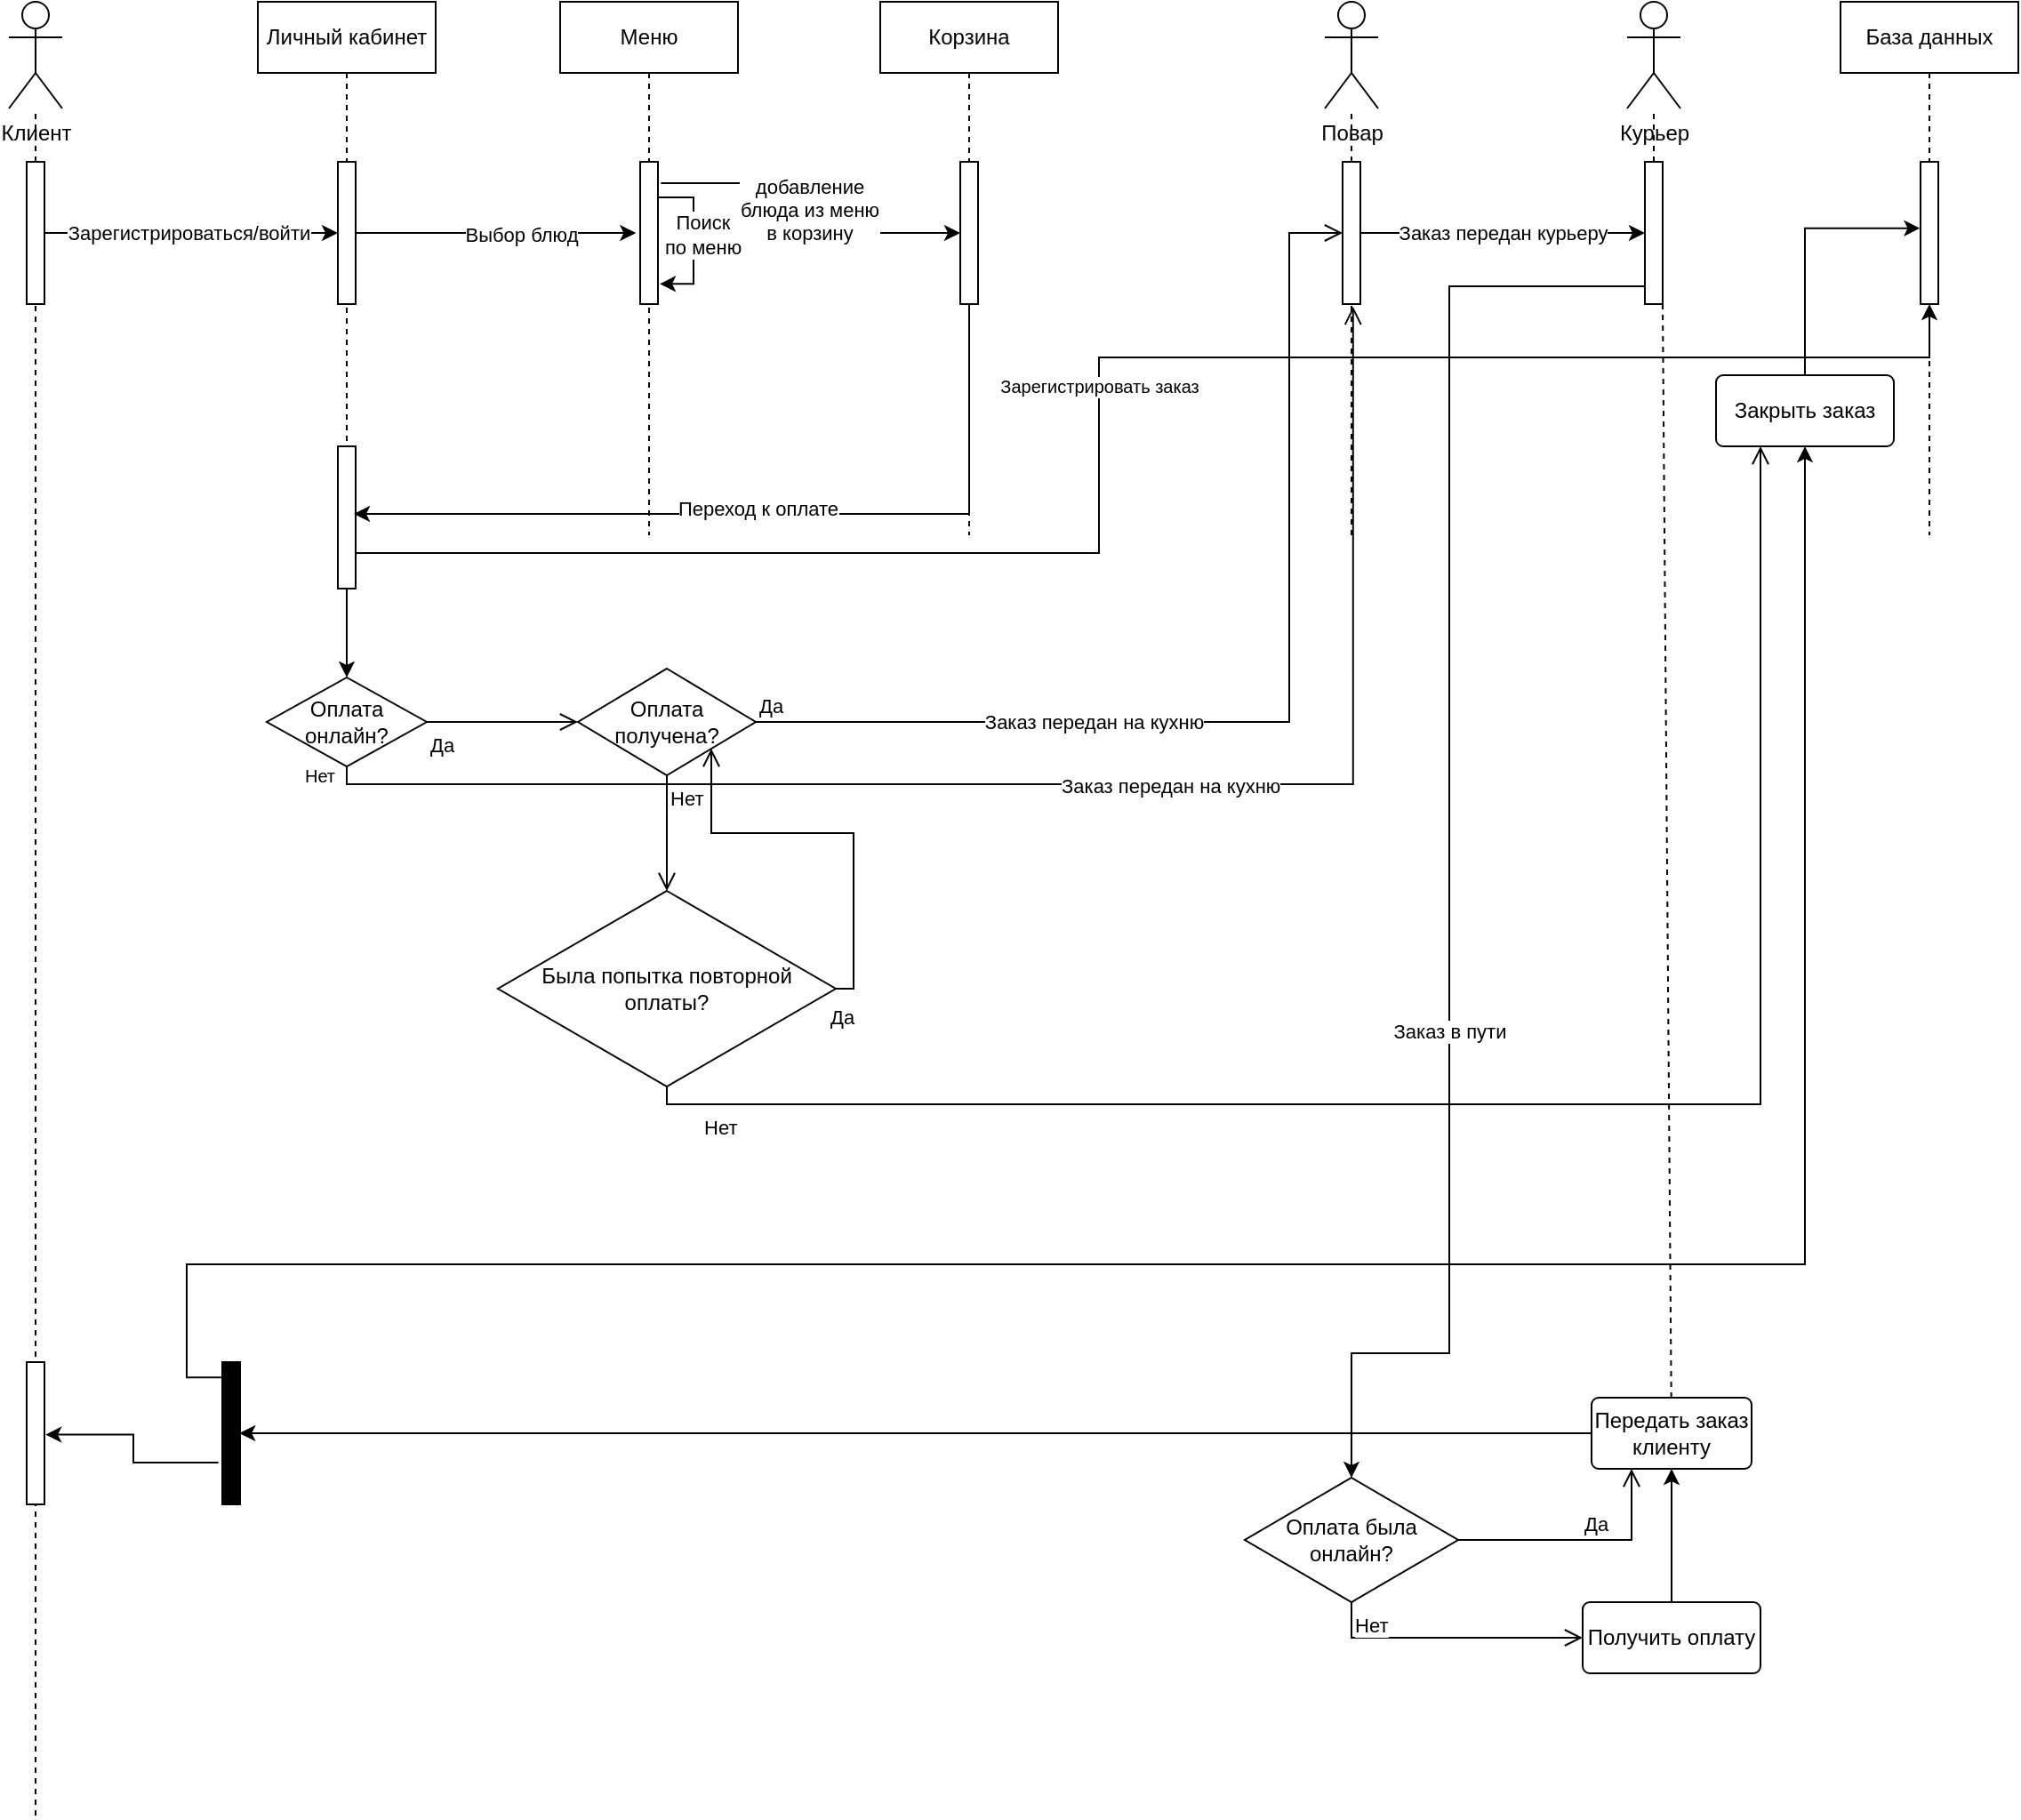 <mxfile version="20.5.1" type="device" pages="2"><diagram id="kgpKYQtTHZ0yAKxKKP6v" name="Page-1"><mxGraphModel dx="1395" dy="935" grid="1" gridSize="10" guides="1" tooltips="1" connect="1" arrows="1" fold="1" page="1" pageScale="1" pageWidth="850" pageHeight="1100" math="0" shadow="0"><root><mxCell id="0"/><mxCell id="1" parent="0"/><mxCell id="gZuo-cCndlKOfykJ7VwB-1" value="Клиент" style="shape=umlActor;verticalLabelPosition=bottom;verticalAlign=top;html=1;outlineConnect=0;" parent="1" vertex="1"><mxGeometry x="130" y="10" width="30" height="60" as="geometry"/></mxCell><mxCell id="gZuo-cCndlKOfykJ7VwB-2" value="" style="endArrow=none;dashed=1;html=1;rounded=0;startArrow=none;" parent="1" source="gZuo-cCndlKOfykJ7VwB-5" target="gZuo-cCndlKOfykJ7VwB-1" edge="1"><mxGeometry width="50" height="50" relative="1" as="geometry"><mxPoint x="145" y="1030" as="sourcePoint"/><mxPoint x="380" y="130" as="targetPoint"/></mxGeometry></mxCell><mxCell id="gZuo-cCndlKOfykJ7VwB-3" value="Личный кабинет" style="shape=umlLifeline;perimeter=lifelinePerimeter;whiteSpace=wrap;html=1;container=1;collapsible=0;recursiveResize=0;outlineConnect=0;" parent="1" vertex="1"><mxGeometry x="270" y="10" width="100" height="330" as="geometry"/></mxCell><mxCell id="gZuo-cCndlKOfykJ7VwB-4" value="" style="html=1;points=[];perimeter=orthogonalPerimeter;" parent="gZuo-cCndlKOfykJ7VwB-3" vertex="1"><mxGeometry x="45" y="90" width="10" height="80" as="geometry"/></mxCell><mxCell id="gZuo-cCndlKOfykJ7VwB-22" value="" style="html=1;points=[];perimeter=orthogonalPerimeter;" parent="gZuo-cCndlKOfykJ7VwB-3" vertex="1"><mxGeometry x="45" y="250" width="10" height="80" as="geometry"/></mxCell><mxCell id="gZuo-cCndlKOfykJ7VwB-7" style="edgeStyle=orthogonalEdgeStyle;rounded=0;orthogonalLoop=1;jettySize=auto;html=1;" parent="1" source="gZuo-cCndlKOfykJ7VwB-5" target="gZuo-cCndlKOfykJ7VwB-4" edge="1"><mxGeometry relative="1" as="geometry"/></mxCell><mxCell id="gZuo-cCndlKOfykJ7VwB-8" value="Зарегистрироваться/войти" style="edgeLabel;html=1;align=center;verticalAlign=middle;resizable=0;points=[];" parent="gZuo-cCndlKOfykJ7VwB-7" vertex="1" connectable="0"><mxGeometry x="0.107" relative="1" as="geometry"><mxPoint x="-11" as="offset"/></mxGeometry></mxCell><mxCell id="gZuo-cCndlKOfykJ7VwB-5" value="" style="html=1;points=[];perimeter=orthogonalPerimeter;" parent="1" vertex="1"><mxGeometry x="140" y="100" width="10" height="80" as="geometry"/></mxCell><mxCell id="gZuo-cCndlKOfykJ7VwB-6" value="" style="endArrow=none;dashed=1;html=1;rounded=0;" parent="1" target="gZuo-cCndlKOfykJ7VwB-5" edge="1"><mxGeometry width="50" height="50" relative="1" as="geometry"><mxPoint x="145" y="1030" as="sourcePoint"/><mxPoint x="145" y="70" as="targetPoint"/></mxGeometry></mxCell><mxCell id="gZuo-cCndlKOfykJ7VwB-9" value="Меню" style="shape=umlLifeline;perimeter=lifelinePerimeter;whiteSpace=wrap;html=1;container=1;collapsible=0;recursiveResize=0;outlineConnect=0;" parent="1" vertex="1"><mxGeometry x="440" y="10" width="100" height="300" as="geometry"/></mxCell><mxCell id="gZuo-cCndlKOfykJ7VwB-10" value="" style="html=1;points=[];perimeter=orthogonalPerimeter;" parent="gZuo-cCndlKOfykJ7VwB-9" vertex="1"><mxGeometry x="45" y="90" width="10" height="80" as="geometry"/></mxCell><mxCell id="gZuo-cCndlKOfykJ7VwB-15" style="edgeStyle=orthogonalEdgeStyle;rounded=0;orthogonalLoop=1;jettySize=auto;html=1;entryX=1.1;entryY=0.858;entryDx=0;entryDy=0;entryPerimeter=0;" parent="gZuo-cCndlKOfykJ7VwB-9" source="gZuo-cCndlKOfykJ7VwB-10" target="gZuo-cCndlKOfykJ7VwB-10" edge="1"><mxGeometry relative="1" as="geometry"><Array as="points"><mxPoint x="75" y="110"/><mxPoint x="75" y="159"/></Array></mxGeometry></mxCell><mxCell id="gZuo-cCndlKOfykJ7VwB-16" value="Поиск &lt;br&gt;по меню" style="edgeLabel;html=1;align=center;verticalAlign=middle;resizable=0;points=[];" parent="gZuo-cCndlKOfykJ7VwB-15" vertex="1" connectable="0"><mxGeometry x="-0.262" relative="1" as="geometry"><mxPoint x="5" y="8" as="offset"/></mxGeometry></mxCell><mxCell id="gZuo-cCndlKOfykJ7VwB-11" value="Корзина" style="shape=umlLifeline;perimeter=lifelinePerimeter;whiteSpace=wrap;html=1;container=1;collapsible=0;recursiveResize=0;outlineConnect=0;" parent="1" vertex="1"><mxGeometry x="620" y="10" width="100" height="300" as="geometry"/></mxCell><mxCell id="gZuo-cCndlKOfykJ7VwB-12" value="" style="html=1;points=[];perimeter=orthogonalPerimeter;" parent="gZuo-cCndlKOfykJ7VwB-11" vertex="1"><mxGeometry x="45" y="90" width="10" height="80" as="geometry"/></mxCell><mxCell id="gZuo-cCndlKOfykJ7VwB-13" style="edgeStyle=orthogonalEdgeStyle;rounded=0;orthogonalLoop=1;jettySize=auto;html=1;entryX=-0.233;entryY=0.5;entryDx=0;entryDy=0;entryPerimeter=0;" parent="1" source="gZuo-cCndlKOfykJ7VwB-4" target="gZuo-cCndlKOfykJ7VwB-10" edge="1"><mxGeometry relative="1" as="geometry"/></mxCell><mxCell id="gZuo-cCndlKOfykJ7VwB-14" value="Выбор блюд" style="edgeLabel;html=1;align=center;verticalAlign=middle;resizable=0;points=[];" parent="gZuo-cCndlKOfykJ7VwB-13" vertex="1" connectable="0"><mxGeometry x="0.171" y="-1" relative="1" as="geometry"><mxPoint as="offset"/></mxGeometry></mxCell><mxCell id="gZuo-cCndlKOfykJ7VwB-17" value="добавление&lt;br&gt;блюда из меню &lt;br&gt;в корзину" style="edgeStyle=orthogonalEdgeStyle;rounded=0;orthogonalLoop=1;jettySize=auto;html=1;exitX=1.167;exitY=0.15;exitDx=0;exitDy=0;exitPerimeter=0;" parent="1" source="gZuo-cCndlKOfykJ7VwB-10" target="gZuo-cCndlKOfykJ7VwB-12" edge="1"><mxGeometry relative="1" as="geometry"/></mxCell><mxCell id="gZuo-cCndlKOfykJ7VwB-20" style="edgeStyle=orthogonalEdgeStyle;rounded=0;orthogonalLoop=1;jettySize=auto;html=1;entryX=0.9;entryY=0.475;entryDx=0;entryDy=0;entryPerimeter=0;" parent="1" source="gZuo-cCndlKOfykJ7VwB-12" target="gZuo-cCndlKOfykJ7VwB-22" edge="1"><mxGeometry relative="1" as="geometry"><mxPoint x="876.67" y="140.64" as="targetPoint"/><Array as="points"><mxPoint x="670" y="298"/></Array></mxGeometry></mxCell><mxCell id="gZuo-cCndlKOfykJ7VwB-21" value="Переход к оплате" style="edgeLabel;html=1;align=center;verticalAlign=middle;resizable=0;points=[];" parent="gZuo-cCndlKOfykJ7VwB-20" vertex="1" connectable="0"><mxGeometry x="-0.265" y="-3" relative="1" as="geometry"><mxPoint x="-67" as="offset"/></mxGeometry></mxCell><mxCell id="gZuo-cCndlKOfykJ7VwB-24" value="Повар" style="shape=umlActor;verticalLabelPosition=bottom;verticalAlign=top;html=1;" parent="1" vertex="1"><mxGeometry x="870" y="10" width="30" height="60" as="geometry"/></mxCell><mxCell id="gZuo-cCndlKOfykJ7VwB-26" value="Оплата онлайн?" style="rhombus;whiteSpace=wrap;html=1;" parent="1" vertex="1"><mxGeometry x="275" y="390" width="90" height="50" as="geometry"/></mxCell><mxCell id="gZuo-cCndlKOfykJ7VwB-27" value="Заказ передан на кухню" style="edgeStyle=orthogonalEdgeStyle;html=1;align=left;verticalAlign=bottom;endArrow=open;endSize=8;strokeColor=#080808;rounded=0;exitX=0.5;exitY=1;exitDx=0;exitDy=0;entryX=0.589;entryY=1.018;entryDx=0;entryDy=0;entryPerimeter=0;" parent="1" source="gZuo-cCndlKOfykJ7VwB-26" target="gZuo-cCndlKOfykJ7VwB-32" edge="1"><mxGeometry x="-0.029" y="-10" relative="1" as="geometry"><mxPoint x="320" y="520" as="targetPoint"/><mxPoint as="offset"/></mxGeometry></mxCell><mxCell id="gZuo-cCndlKOfykJ7VwB-28" value="Да" style="edgeStyle=orthogonalEdgeStyle;html=1;align=left;verticalAlign=top;endArrow=open;endSize=8;strokeColor=#080808;rounded=0;exitX=1;exitY=0.5;exitDx=0;exitDy=0;entryX=0;entryY=0.5;entryDx=0;entryDy=0;" parent="1" source="gZuo-cCndlKOfykJ7VwB-26" target="gZuo-cCndlKOfykJ7VwB-33" edge="1"><mxGeometry x="-1" relative="1" as="geometry"><mxPoint x="430" y="459.333" as="targetPoint"/><Array as="points"/></mxGeometry></mxCell><mxCell id="gZuo-cCndlKOfykJ7VwB-29" style="edgeStyle=orthogonalEdgeStyle;rounded=0;orthogonalLoop=1;jettySize=auto;html=1;entryX=0.5;entryY=0;entryDx=0;entryDy=0;" parent="1" source="gZuo-cCndlKOfykJ7VwB-22" target="gZuo-cCndlKOfykJ7VwB-26" edge="1"><mxGeometry relative="1" as="geometry"/></mxCell><mxCell id="gZuo-cCndlKOfykJ7VwB-30" value="" style="endArrow=none;dashed=1;html=1;rounded=0;strokeColor=#080808;" parent="1" target="gZuo-cCndlKOfykJ7VwB-24" edge="1"><mxGeometry width="50" height="50" relative="1" as="geometry"><mxPoint x="885" y="310" as="sourcePoint"/><mxPoint x="900" y="200" as="targetPoint"/></mxGeometry></mxCell><mxCell id="q6AiRS6FZa9LYgcL8L05-9" value="Заказ передан курьеру" style="edgeStyle=orthogonalEdgeStyle;rounded=0;orthogonalLoop=1;jettySize=auto;html=1;" parent="1" source="gZuo-cCndlKOfykJ7VwB-32" target="q6AiRS6FZa9LYgcL8L05-7" edge="1"><mxGeometry relative="1" as="geometry"/></mxCell><mxCell id="gZuo-cCndlKOfykJ7VwB-32" value="" style="html=1;points=[];perimeter=orthogonalPerimeter;" parent="1" vertex="1"><mxGeometry x="880" y="100" width="10" height="80" as="geometry"/></mxCell><mxCell id="gZuo-cCndlKOfykJ7VwB-33" value="Оплата получена?" style="rhombus;whiteSpace=wrap;html=1;" parent="1" vertex="1"><mxGeometry x="450" y="385" width="100" height="60" as="geometry"/></mxCell><mxCell id="gZuo-cCndlKOfykJ7VwB-34" value="Да" style="edgeStyle=orthogonalEdgeStyle;html=1;align=left;verticalAlign=bottom;endArrow=open;endSize=8;rounded=0;" parent="1" source="gZuo-cCndlKOfykJ7VwB-33" target="gZuo-cCndlKOfykJ7VwB-32" edge="1"><mxGeometry x="-1" relative="1" as="geometry"><mxPoint x="630" y="420" as="targetPoint"/><Array as="points"><mxPoint x="850" y="415"/><mxPoint x="850" y="140"/></Array></mxGeometry></mxCell><mxCell id="gZuo-cCndlKOfykJ7VwB-36" value="Заказ передан на кухню" style="edgeLabel;html=1;align=center;verticalAlign=middle;resizable=0;points=[];" parent="gZuo-cCndlKOfykJ7VwB-34" vertex="1" connectable="0"><mxGeometry x="-0.261" y="1" relative="1" as="geometry"><mxPoint x="-34" y="1" as="offset"/></mxGeometry></mxCell><mxCell id="gZuo-cCndlKOfykJ7VwB-35" value="Нет" style="edgeStyle=orthogonalEdgeStyle;html=1;align=left;verticalAlign=top;endArrow=open;endSize=8;rounded=0;entryX=0.5;entryY=0;entryDx=0;entryDy=0;" parent="1" source="gZuo-cCndlKOfykJ7VwB-33" target="q6AiRS6FZa9LYgcL8L05-1" edge="1"><mxGeometry x="-1" relative="1" as="geometry"><mxPoint x="500" y="500" as="targetPoint"/></mxGeometry></mxCell><mxCell id="q6AiRS6FZa9LYgcL8L05-1" value="Была попытка повторной оплаты?" style="rhombus;whiteSpace=wrap;html=1;" parent="1" vertex="1"><mxGeometry x="405" y="510" width="190" height="110" as="geometry"/></mxCell><mxCell id="q6AiRS6FZa9LYgcL8L05-2" value="Да" style="edgeStyle=orthogonalEdgeStyle;html=1;align=left;verticalAlign=bottom;endArrow=open;endSize=8;rounded=0;entryX=1;entryY=1;entryDx=0;entryDy=0;exitX=1;exitY=0.5;exitDx=0;exitDy=0;" parent="1" source="q6AiRS6FZa9LYgcL8L05-1" target="gZuo-cCndlKOfykJ7VwB-33" edge="1"><mxGeometry x="-1" y="-25" relative="1" as="geometry"><mxPoint x="675" y="580" as="targetPoint"/><mxPoint x="-5" as="offset"/></mxGeometry></mxCell><mxCell id="q6AiRS6FZa9LYgcL8L05-3" value="Нет" style="edgeStyle=orthogonalEdgeStyle;html=1;align=left;verticalAlign=top;endArrow=open;endSize=8;rounded=0;entryX=0.25;entryY=1;entryDx=0;entryDy=0;exitX=0.5;exitY=1;exitDx=0;exitDy=0;" parent="1" source="q6AiRS6FZa9LYgcL8L05-1" target="q6AiRS6FZa9LYgcL8L05-22" edge="1"><mxGeometry x="-0.94" relative="1" as="geometry"><mxPoint x="535" y="660" as="targetPoint"/><mxPoint x="-1" as="offset"/></mxGeometry></mxCell><mxCell id="q6AiRS6FZa9LYgcL8L05-4" value="Курьер" style="shape=umlActor;verticalLabelPosition=bottom;verticalAlign=top;html=1;" parent="1" vertex="1"><mxGeometry x="1040" y="10" width="30" height="60" as="geometry"/></mxCell><mxCell id="q6AiRS6FZa9LYgcL8L05-5" value="База данных" style="shape=umlLifeline;perimeter=lifelinePerimeter;whiteSpace=wrap;html=1;container=1;collapsible=0;recursiveResize=0;outlineConnect=0;" parent="1" vertex="1"><mxGeometry x="1160" y="10" width="100" height="300" as="geometry"/></mxCell><mxCell id="q6AiRS6FZa9LYgcL8L05-23" value="" style="html=1;points=[];perimeter=orthogonalPerimeter;fillColor=#FFFFFF;" parent="q6AiRS6FZa9LYgcL8L05-5" vertex="1"><mxGeometry x="45" y="90" width="10" height="80" as="geometry"/></mxCell><mxCell id="q6AiRS6FZa9LYgcL8L05-6" value="" style="endArrow=none;dashed=1;html=1;rounded=0;startArrow=none;" parent="1" source="q6AiRS6FZa9LYgcL8L05-7" target="q6AiRS6FZa9LYgcL8L05-4" edge="1"><mxGeometry width="50" height="50" relative="1" as="geometry"><mxPoint x="1055" y="350" as="sourcePoint"/><mxPoint x="1080" y="100" as="targetPoint"/></mxGeometry></mxCell><mxCell id="q6AiRS6FZa9LYgcL8L05-10" value="Заказ в пути" style="edgeStyle=orthogonalEdgeStyle;rounded=0;orthogonalLoop=1;jettySize=auto;html=1;entryX=0.5;entryY=0;entryDx=0;entryDy=0;" parent="1" source="q6AiRS6FZa9LYgcL8L05-7" target="q6AiRS6FZa9LYgcL8L05-11" edge="1"><mxGeometry x="0.267" relative="1" as="geometry"><mxPoint x="440" y="820" as="targetPoint"/><Array as="points"><mxPoint x="940" y="170"/><mxPoint x="940" y="770"/><mxPoint x="885" y="770"/></Array><mxPoint as="offset"/></mxGeometry></mxCell><mxCell id="q6AiRS6FZa9LYgcL8L05-7" value="" style="html=1;points=[];perimeter=orthogonalPerimeter;" parent="1" vertex="1"><mxGeometry x="1050" y="100" width="10" height="80" as="geometry"/></mxCell><mxCell id="q6AiRS6FZa9LYgcL8L05-8" value="" style="endArrow=none;dashed=1;html=1;rounded=0;startArrow=none;" parent="1" source="q6AiRS6FZa9LYgcL8L05-15" target="q6AiRS6FZa9LYgcL8L05-7" edge="1"><mxGeometry width="50" height="50" relative="1" as="geometry"><mxPoint x="1055" y="941.111" as="sourcePoint"/><mxPoint x="1055" y="70" as="targetPoint"/></mxGeometry></mxCell><mxCell id="q6AiRS6FZa9LYgcL8L05-11" value="Оплата была онлайн?" style="rhombus;whiteSpace=wrap;html=1;" parent="1" vertex="1"><mxGeometry x="825" y="840" width="120" height="70" as="geometry"/></mxCell><mxCell id="q6AiRS6FZa9LYgcL8L05-12" value="Да" style="edgeStyle=orthogonalEdgeStyle;html=1;align=left;verticalAlign=bottom;endArrow=open;endSize=8;rounded=0;entryX=0.25;entryY=1;entryDx=0;entryDy=0;" parent="1" source="q6AiRS6FZa9LYgcL8L05-11" target="q6AiRS6FZa9LYgcL8L05-15" edge="1"><mxGeometry relative="1" as="geometry"><mxPoint x="190" y="810" as="targetPoint"/><Array as="points"><mxPoint x="1043" y="875"/></Array><mxPoint as="offset"/></mxGeometry></mxCell><mxCell id="q6AiRS6FZa9LYgcL8L05-13" value="Нет" style="edgeStyle=orthogonalEdgeStyle;html=1;align=left;verticalAlign=top;endArrow=open;endSize=8;rounded=0;exitX=0.5;exitY=1;exitDx=0;exitDy=0;entryX=0;entryY=0.5;entryDx=0;entryDy=0;" parent="1" source="q6AiRS6FZa9LYgcL8L05-11" target="q6AiRS6FZa9LYgcL8L05-14" edge="1"><mxGeometry x="-1" relative="1" as="geometry"><mxPoint x="1020" y="930" as="targetPoint"/><Array as="points"><mxPoint x="885" y="930"/></Array></mxGeometry></mxCell><mxCell id="q6AiRS6FZa9LYgcL8L05-16" style="edgeStyle=orthogonalEdgeStyle;rounded=0;orthogonalLoop=1;jettySize=auto;html=1;entryX=0.5;entryY=1;entryDx=0;entryDy=0;" parent="1" source="q6AiRS6FZa9LYgcL8L05-14" target="q6AiRS6FZa9LYgcL8L05-15" edge="1"><mxGeometry relative="1" as="geometry"/></mxCell><mxCell id="q6AiRS6FZa9LYgcL8L05-14" value="Получить оплату" style="rounded=1;arcSize=10;whiteSpace=wrap;html=1;align=center;" parent="1" vertex="1"><mxGeometry x="1015" y="910" width="100" height="40" as="geometry"/></mxCell><mxCell id="q6AiRS6FZa9LYgcL8L05-18" style="edgeStyle=orthogonalEdgeStyle;rounded=0;orthogonalLoop=1;jettySize=auto;html=1;entryX=0.961;entryY=0.5;entryDx=0;entryDy=0;entryPerimeter=0;" parent="1" source="q6AiRS6FZa9LYgcL8L05-15" target="q6AiRS6FZa9LYgcL8L05-19" edge="1"><mxGeometry relative="1" as="geometry"><mxPoint x="270" y="810" as="targetPoint"/></mxGeometry></mxCell><mxCell id="q6AiRS6FZa9LYgcL8L05-17" value="" style="html=1;points=[];perimeter=orthogonalPerimeter;" parent="1" vertex="1"><mxGeometry x="140" y="775" width="10" height="80" as="geometry"/></mxCell><mxCell id="q6AiRS6FZa9LYgcL8L05-20" style="edgeStyle=orthogonalEdgeStyle;rounded=0;orthogonalLoop=1;jettySize=auto;html=1;entryX=1.059;entryY=0.51;entryDx=0;entryDy=0;entryPerimeter=0;exitX=-0.216;exitY=0.706;exitDx=0;exitDy=0;exitPerimeter=0;" parent="1" source="q6AiRS6FZa9LYgcL8L05-19" target="q6AiRS6FZa9LYgcL8L05-17" edge="1"><mxGeometry relative="1" as="geometry"/></mxCell><mxCell id="q6AiRS6FZa9LYgcL8L05-21" style="edgeStyle=orthogonalEdgeStyle;rounded=0;orthogonalLoop=1;jettySize=auto;html=1;entryX=0.5;entryY=1;entryDx=0;entryDy=0;exitX=-0.059;exitY=0.108;exitDx=0;exitDy=0;exitPerimeter=0;" parent="1" source="q6AiRS6FZa9LYgcL8L05-19" target="q6AiRS6FZa9LYgcL8L05-22" edge="1"><mxGeometry relative="1" as="geometry"><mxPoint x="1140" y="258.824" as="targetPoint"/><Array as="points"><mxPoint x="230" y="784"/><mxPoint x="230" y="720"/><mxPoint x="1140" y="720"/></Array></mxGeometry></mxCell><mxCell id="q6AiRS6FZa9LYgcL8L05-19" value="" style="html=1;points=[];perimeter=orthogonalPerimeter;fillColor=#000000;" parent="1" vertex="1"><mxGeometry x="250" y="775" width="10" height="80" as="geometry"/></mxCell><mxCell id="q6AiRS6FZa9LYgcL8L05-25" style="edgeStyle=orthogonalEdgeStyle;rounded=0;orthogonalLoop=1;jettySize=auto;html=1;entryX=-0.029;entryY=0.467;entryDx=0;entryDy=0;entryPerimeter=0;" parent="1" source="q6AiRS6FZa9LYgcL8L05-22" target="q6AiRS6FZa9LYgcL8L05-23" edge="1"><mxGeometry relative="1" as="geometry"><mxPoint x="1140" y="130" as="targetPoint"/><Array as="points"><mxPoint x="1140" y="137"/></Array></mxGeometry></mxCell><mxCell id="q6AiRS6FZa9LYgcL8L05-22" value="Закрыть заказ" style="rounded=1;arcSize=10;whiteSpace=wrap;html=1;align=center;fillColor=#FFFFFF;" parent="1" vertex="1"><mxGeometry x="1090" y="220" width="100" height="40" as="geometry"/></mxCell><mxCell id="q6AiRS6FZa9LYgcL8L05-27" value="Нет" style="text;html=1;strokeColor=none;fillColor=none;align=center;verticalAlign=middle;whiteSpace=wrap;rounded=0;fontSize=10;" parent="1" vertex="1"><mxGeometry x="290" y="440" width="30" height="10" as="geometry"/></mxCell><mxCell id="q6AiRS6FZa9LYgcL8L05-15" value="Передать заказ клиенту" style="rounded=1;arcSize=10;whiteSpace=wrap;html=1;align=center;" parent="1" vertex="1"><mxGeometry x="1020" y="795" width="90" height="40" as="geometry"/></mxCell><mxCell id="q6AiRS6FZa9LYgcL8L05-34" value="Зарегистрировать заказ" style="edgeStyle=orthogonalEdgeStyle;rounded=0;orthogonalLoop=1;jettySize=auto;html=1;fontSize=10;" parent="1" source="gZuo-cCndlKOfykJ7VwB-22" target="q6AiRS6FZa9LYgcL8L05-23" edge="1"><mxGeometry relative="1" as="geometry"><Array as="points"><mxPoint x="743" y="320"/><mxPoint x="743" y="210"/><mxPoint x="1210" y="210"/></Array></mxGeometry></mxCell></root></mxGraphModel></diagram><diagram id="yuqEL6Pyggum9vLZtJSd" name="Страница 2"><mxGraphModel dx="2013" dy="1964" grid="1" gridSize="10" guides="1" tooltips="1" connect="1" arrows="1" fold="1" page="1" pageScale="1" pageWidth="827" pageHeight="1169" math="0" shadow="0"><root><mxCell id="0"/><mxCell id="1" parent="0"/><mxCell id="8gXaYq-HhiIPKsBbeO1c-1" value="" style="shape=actor;whiteSpace=wrap;html=1;" vertex="1" parent="1"><mxGeometry x="-20" y="-20" width="40" height="40" as="geometry"/></mxCell><mxCell id="8gXaYq-HhiIPKsBbeO1c-2" value="" style="rounded=0;whiteSpace=wrap;html=1;" vertex="1" parent="1"><mxGeometry x="120" y="-20" width="110" height="40" as="geometry"/></mxCell><mxCell id="c_9akTb71d1yf8ZMuFZ6-1" style="edgeStyle=orthogonalEdgeStyle;rounded=0;orthogonalLoop=1;jettySize=auto;html=1;" edge="1" parent="1" source="G6nXdwfB7GcCf6AGkmF1-1" target="c_9akTb71d1yf8ZMuFZ6-3"><mxGeometry relative="1" as="geometry"><mxPoint x="550" y="160" as="targetPoint"/></mxGeometry></mxCell><mxCell id="G6nXdwfB7GcCf6AGkmF1-1" value="" style="rounded=0;whiteSpace=wrap;html=1;" vertex="1" parent="1"><mxGeometry x="420" y="95" width="100" height="40" as="geometry"/></mxCell><mxCell id="G6nXdwfB7GcCf6AGkmF1-2" value="" style="rounded=0;whiteSpace=wrap;html=1;" vertex="1" parent="1"><mxGeometry x="520" y="-20" width="100" height="40" as="geometry"/></mxCell><mxCell id="I-FzJeSwSixq62os0h1u-1" value="Шеф" style="shape=umlActor;verticalLabelPosition=bottom;verticalAlign=top;html=1;outlineConnect=0;" vertex="1" parent="1"><mxGeometry x="760" y="-30" width="30" height="60" as="geometry"/></mxCell><mxCell id="I-FzJeSwSixq62os0h1u-2" value="Курьер" style="shape=umlActor;verticalLabelPosition=bottom;verticalAlign=top;html=1;outlineConnect=0;" vertex="1" parent="1"><mxGeometry x="940" y="-30" width="30" height="60" as="geometry"/></mxCell><mxCell id="KeN1EOnVuhVi8HPN3c64-1" value="" style="rounded=0;whiteSpace=wrap;html=1;" vertex="1" parent="1"><mxGeometry x="1121" y="-20" width="120" height="60" as="geometry"/></mxCell><mxCell id="zsnZba5xOUZvfGffWmNd-1" value="" style="endArrow=none;dashed=1;html=1;dashPattern=1 3;strokeWidth=2;rounded=0;entryX=0.5;entryY=1;entryDx=0;entryDy=0;startArrow=none;" edge="1" parent="1" source="mfaNBptW6N1_pA_SMzaP-2" target="8gXaYq-HhiIPKsBbeO1c-1"><mxGeometry width="50" height="50" relative="1" as="geometry"><mxPoint y="610" as="sourcePoint"/><mxPoint y="50" as="targetPoint"/></mxGeometry></mxCell><mxCell id="8WE5P68_RURpauXjgYOV-3" style="edgeStyle=orthogonalEdgeStyle;rounded=0;orthogonalLoop=1;jettySize=auto;html=1;" edge="1" parent="1" source="mfaNBptW6N1_pA_SMzaP-2" target="8WE5P68_RURpauXjgYOV-2"><mxGeometry relative="1" as="geometry"/></mxCell><mxCell id="mfaNBptW6N1_pA_SMzaP-2" value="" style="html=1;points=[];perimeter=orthogonalPerimeter;" vertex="1" parent="1"><mxGeometry x="-5" y="80" width="10" height="80" as="geometry"/></mxCell><mxCell id="8WE5P68_RURpauXjgYOV-1" value="" style="endArrow=none;dashed=1;html=1;dashPattern=1 3;strokeWidth=2;rounded=0;entryX=0.5;entryY=1;entryDx=0;entryDy=0;startArrow=none;" edge="1" parent="1" source="dn6mJ_PEwOZLANFZLktC-4" target="mfaNBptW6N1_pA_SMzaP-2"><mxGeometry width="50" height="50" relative="1" as="geometry"><mxPoint y="610" as="sourcePoint"/><mxPoint y="20.0" as="targetPoint"/></mxGeometry></mxCell><mxCell id="8WE5P68_RURpauXjgYOV-2" value="" style="html=1;points=[];perimeter=orthogonalPerimeter;" vertex="1" parent="1"><mxGeometry x="145" y="80" width="10" height="80" as="geometry"/></mxCell><mxCell id="DptYQ3qgiq5sqQ22oCDD-3" value="зарегистрироваться/войти" style="text;html=1;strokeColor=none;fillColor=none;align=center;verticalAlign=middle;whiteSpace=wrap;rounded=0;" vertex="1" parent="1"><mxGeometry x="40" y="105" width="60" height="30" as="geometry"/></mxCell><mxCell id="DptYQ3qgiq5sqQ22oCDD-6" value="ЛК" style="text;html=1;strokeColor=none;fillColor=none;align=center;verticalAlign=middle;whiteSpace=wrap;rounded=0;" vertex="1" parent="1"><mxGeometry x="145" y="-15" width="60" height="30" as="geometry"/></mxCell><mxCell id="yl_qZG42L5IzW9IZxyGC-1" value="Меню" style="text;html=1;strokeColor=none;fillColor=none;align=center;verticalAlign=middle;whiteSpace=wrap;rounded=0;" vertex="1" parent="1"><mxGeometry x="440" y="100" width="60" height="30" as="geometry"/></mxCell><mxCell id="yl_qZG42L5IzW9IZxyGC-2" value="Корзина" style="text;html=1;strokeColor=none;fillColor=none;align=center;verticalAlign=middle;whiteSpace=wrap;rounded=0;" vertex="1" parent="1"><mxGeometry x="540" y="-15" width="60" height="30" as="geometry"/></mxCell><mxCell id="yl_qZG42L5IzW9IZxyGC-3" value="" style="endArrow=none;dashed=1;html=1;dashPattern=1 3;strokeWidth=2;rounded=0;entryX=0.25;entryY=1;entryDx=0;entryDy=0;exitX=0.586;exitY=-0.023;exitDx=0;exitDy=0;exitPerimeter=0;" edge="1" parent="1" source="8WE5P68_RURpauXjgYOV-2" target="8gXaYq-HhiIPKsBbeO1c-2"><mxGeometry width="50" height="50" relative="1" as="geometry"><mxPoint x="250" y="140" as="sourcePoint"/><mxPoint x="300" y="90" as="targetPoint"/></mxGeometry></mxCell><mxCell id="yl_qZG42L5IzW9IZxyGC-6" value="База данных" style="text;html=1;strokeColor=none;fillColor=none;align=center;verticalAlign=middle;whiteSpace=wrap;rounded=0;" vertex="1" parent="1"><mxGeometry x="1151" y="-5" width="60" height="30" as="geometry"/></mxCell><mxCell id="68QaAJNaa0AceAKIQG7E-1" value="" style="endArrow=classic;html=1;rounded=0;exitX=0.5;exitY=0;exitDx=0;exitDy=0;entryX=0.5;entryY=0;entryDx=0;entryDy=0;" edge="1" parent="1" source="8gXaYq-HhiIPKsBbeO1c-2" target="KeN1EOnVuhVi8HPN3c64-1"><mxGeometry width="50" height="50" relative="1" as="geometry"><mxPoint x="350" y="140" as="sourcePoint"/><mxPoint x="175" y="-140" as="targetPoint"/><Array as="points"><mxPoint x="175" y="-80"/><mxPoint x="1181" y="-80"/></Array></mxGeometry></mxCell><mxCell id="9w1LgMPpv4kNlz27__Xt-1" value="личные данные(ФИО,email.карта,номертелефона)" style="text;html=1;strokeColor=none;fillColor=none;align=center;verticalAlign=middle;whiteSpace=wrap;rounded=0;" vertex="1" parent="1"><mxGeometry x="520" y="-120" width="240" height="80" as="geometry"/></mxCell><mxCell id="wtoKG2sl-DQEQ7Ut4RZ3-2" value="" style="rounded=0;whiteSpace=wrap;html=1;" vertex="1" parent="1"><mxGeometry x="320" y="-20" width="100" height="40" as="geometry"/></mxCell><mxCell id="wtoKG2sl-DQEQ7Ut4RZ3-3" value="Ресторан" style="text;html=1;strokeColor=none;fillColor=none;align=center;verticalAlign=middle;whiteSpace=wrap;rounded=0;" vertex="1" parent="1"><mxGeometry x="340" y="-15" width="60" height="30" as="geometry"/></mxCell><mxCell id="wtoKG2sl-DQEQ7Ut4RZ3-5" value="" style="endArrow=classic;html=1;rounded=0;entryX=0;entryY=1;entryDx=0;entryDy=0;" edge="1" parent="1" target="wtoKG2sl-DQEQ7Ut4RZ3-2"><mxGeometry width="50" height="50" relative="1" as="geometry"><mxPoint x="150" y="110" as="sourcePoint"/><mxPoint x="570" y="60" as="targetPoint"/></mxGeometry></mxCell><mxCell id="wtoKG2sl-DQEQ7Ut4RZ3-6" value="выбор ресторана" style="text;html=1;strokeColor=none;fillColor=none;align=center;verticalAlign=middle;whiteSpace=wrap;rounded=0;rotation=-30;" vertex="1" parent="1"><mxGeometry x="198.75" y="50.33" width="60" height="35" as="geometry"/></mxCell><mxCell id="wtoKG2sl-DQEQ7Ut4RZ3-7" value="" style="endArrow=classic;html=1;rounded=0;entryX=0.56;entryY=0.012;entryDx=0;entryDy=0;entryPerimeter=0;startArrow=none;" edge="1" parent="1" target="G6nXdwfB7GcCf6AGkmF1-1"><mxGeometry width="50" height="50" relative="1" as="geometry"><mxPoint x="430" y="60" as="sourcePoint"/><mxPoint x="570" y="60" as="targetPoint"/></mxGeometry></mxCell><mxCell id="c_9akTb71d1yf8ZMuFZ6-2" value="" style="endArrow=none;html=1;rounded=0;exitX=0.5;exitY=1;exitDx=0;exitDy=0;" edge="1" parent="1" source="wtoKG2sl-DQEQ7Ut4RZ3-2"><mxGeometry width="50" height="50" relative="1" as="geometry"><mxPoint x="370" y="20.0" as="sourcePoint"/><mxPoint x="430" y="60" as="targetPoint"/></mxGeometry></mxCell><mxCell id="c_9akTb71d1yf8ZMuFZ6-3" value="" style="html=1;points=[];perimeter=orthogonalPerimeter;" vertex="1" parent="1"><mxGeometry x="465" y="180.0" width="10" height="80" as="geometry"/></mxCell><mxCell id="c_9akTb71d1yf8ZMuFZ6-4" style="edgeStyle=orthogonalEdgeStyle;rounded=0;orthogonalLoop=1;jettySize=auto;html=1;" edge="1" parent="1" source="c_9akTb71d1yf8ZMuFZ6-3" target="c_9akTb71d1yf8ZMuFZ6-3"><mxGeometry relative="1" as="geometry"/></mxCell><mxCell id="c_9akTb71d1yf8ZMuFZ6-5" value="добавить в корзину" style="text;html=1;strokeColor=none;fillColor=none;align=center;verticalAlign=middle;whiteSpace=wrap;rounded=0;rotation=-55;" vertex="1" parent="1"><mxGeometry x="515.9" y="152.13" width="20" height="15" as="geometry"/></mxCell><mxCell id="c_9akTb71d1yf8ZMuFZ6-6" value="" style="endArrow=none;html=1;rounded=0;entryX=-0.2;entryY=0.524;entryDx=0;entryDy=0;entryPerimeter=0;" edge="1" parent="1" target="js2FNCw5j8sjeL1ow_iW-1"><mxGeometry width="50" height="50" relative="1" as="geometry"><mxPoint x="490" y="210" as="sourcePoint"/><mxPoint x="550" y="140" as="targetPoint"/></mxGeometry></mxCell><mxCell id="lj82kiFBLgbUfjJPzJdy-1" value="выбор блюд" style="text;html=1;strokeColor=none;fillColor=none;align=center;verticalAlign=middle;whiteSpace=wrap;rounded=0;rotation=0;" vertex="1" parent="1"><mxGeometry x="495.9" y="210" width="60" height="30" as="geometry"/></mxCell><mxCell id="mTrC0XO7stGsUMT60iaz-1" value="" style="endArrow=none;dashed=1;html=1;rounded=0;entryX=0.347;entryY=1.044;entryDx=0;entryDy=0;entryPerimeter=0;startArrow=none;exitX=0.333;exitY=-0.015;exitDx=0;exitDy=0;exitPerimeter=0;" edge="1" parent="1" source="iY2o1G9O-0Jxn4BsftBN-2" target="yl_qZG42L5IzW9IZxyGC-2"><mxGeometry width="50" height="50" relative="1" as="geometry"><mxPoint x="560" y="680" as="sourcePoint"/><mxPoint x="560" y="30" as="targetPoint"/><Array as="points"/></mxGeometry></mxCell><mxCell id="iY2o1G9O-0Jxn4BsftBN-7" style="edgeStyle=orthogonalEdgeStyle;rounded=0;orthogonalLoop=1;jettySize=auto;html=1;entryX=0.417;entryY=0.017;entryDx=0;entryDy=0;entryPerimeter=0;" edge="1" parent="1" source="js2FNCw5j8sjeL1ow_iW-1" target="iY2o1G9O-0Jxn4BsftBN-2"><mxGeometry relative="1" as="geometry"/></mxCell><mxCell id="js2FNCw5j8sjeL1ow_iW-1" value="" style="html=1;points=[];perimeter=orthogonalPerimeter;" vertex="1" parent="1"><mxGeometry x="560" y="80" width="10" height="80" as="geometry"/></mxCell><mxCell id="iY2o1G9O-0Jxn4BsftBN-8" style="edgeStyle=orthogonalEdgeStyle;rounded=0;orthogonalLoop=1;jettySize=auto;html=1;entryX=0.583;entryY=0.006;entryDx=0;entryDy=0;entryPerimeter=0;" edge="1" parent="1" source="iY2o1G9O-0Jxn4BsftBN-2" target="iY2o1G9O-0Jxn4BsftBN-1"><mxGeometry relative="1" as="geometry"/></mxCell><mxCell id="iY2o1G9O-0Jxn4BsftBN-2" value="" style="html=1;points=[];perimeter=orthogonalPerimeter;" vertex="1" parent="1"><mxGeometry x="560" y="350" width="10" height="80" as="geometry"/></mxCell><mxCell id="iY2o1G9O-0Jxn4BsftBN-3" value="" style="endArrow=none;dashed=1;html=1;rounded=0;entryX=0.583;entryY=1.006;entryDx=0;entryDy=0;entryPerimeter=0;startArrow=none;" edge="1" parent="1" source="iY2o1G9O-0Jxn4BsftBN-1" target="iY2o1G9O-0Jxn4BsftBN-2"><mxGeometry width="50" height="50" relative="1" as="geometry"><mxPoint x="566" y="680" as="sourcePoint"/><mxPoint x="560.82" y="16.32" as="targetPoint"/><Array as="points"/></mxGeometry></mxCell><mxCell id="Nk7VbO8e3KoIyRiCQMPX-2" style="edgeStyle=orthogonalEdgeStyle;rounded=0;orthogonalLoop=1;jettySize=auto;html=1;entryX=0.5;entryY=0;entryDx=0;entryDy=0;exitX=1.25;exitY=0.985;exitDx=0;exitDy=0;exitPerimeter=0;" edge="1" parent="1" source="iY2o1G9O-0Jxn4BsftBN-1" target="Nk7VbO8e3KoIyRiCQMPX-3"><mxGeometry relative="1" as="geometry"><mxPoint x="565" y="680" as="targetPoint"/></mxGeometry></mxCell><mxCell id="iY2o1G9O-0Jxn4BsftBN-1" value="" style="html=1;points=[];perimeter=orthogonalPerimeter;" vertex="1" parent="1"><mxGeometry x="560" y="570" width="10" height="80" as="geometry"/></mxCell><mxCell id="iY2o1G9O-0Jxn4BsftBN-9" value="проверка корзины" style="text;html=1;strokeColor=none;fillColor=none;align=center;verticalAlign=middle;whiteSpace=wrap;rounded=0;" vertex="1" parent="1"><mxGeometry x="560" y="240" width="60" height="30" as="geometry"/></mxCell><mxCell id="iY2o1G9O-0Jxn4BsftBN-10" value="переход к оплате" style="text;html=1;strokeColor=none;fillColor=none;align=center;verticalAlign=middle;whiteSpace=wrap;rounded=0;" vertex="1" parent="1"><mxGeometry x="560" y="470" width="60" height="30" as="geometry"/></mxCell><mxCell id="H4gAaksOp-RFJe_PTlEn-3" style="edgeStyle=orthogonalEdgeStyle;rounded=0;orthogonalLoop=1;jettySize=auto;html=1;" edge="1" parent="1" source="Nk7VbO8e3KoIyRiCQMPX-3" target="H4gAaksOp-RFJe_PTlEn-1"><mxGeometry relative="1" as="geometry"/></mxCell><mxCell id="Nk7VbO8e3KoIyRiCQMPX-3" value="" style="rhombus;whiteSpace=wrap;html=1;" vertex="1" parent="1"><mxGeometry x="650" y="680" width="87.5" height="80" as="geometry"/></mxCell><mxCell id="qnI6trh3VU4De0v8RoYp-1" value="выбор карты" style="text;html=1;strokeColor=none;fillColor=none;align=center;verticalAlign=middle;whiteSpace=wrap;rounded=0;" vertex="1" parent="1"><mxGeometry x="663.75" y="705" width="60" height="30" as="geometry"/></mxCell><mxCell id="qnI6trh3VU4De0v8RoYp-2" value="" style="endArrow=classic;html=1;rounded=0;entryX=0.5;entryY=0;entryDx=0;entryDy=0;" edge="1" parent="1" target="qnI6trh3VU4De0v8RoYp-3"><mxGeometry width="50" height="50" relative="1" as="geometry"><mxPoint x="560" y="650" as="sourcePoint"/><mxPoint x="390" y="680" as="targetPoint"/><Array as="points"><mxPoint x="390" y="650"/></Array></mxGeometry></mxCell><mxCell id="H4gAaksOp-RFJe_PTlEn-2" style="edgeStyle=orthogonalEdgeStyle;rounded=0;orthogonalLoop=1;jettySize=auto;html=1;" edge="1" parent="1" source="qnI6trh3VU4De0v8RoYp-3" target="H4gAaksOp-RFJe_PTlEn-1"><mxGeometry relative="1" as="geometry"/></mxCell><mxCell id="qnI6trh3VU4De0v8RoYp-3" value="" style="rhombus;whiteSpace=wrap;html=1;" vertex="1" parent="1"><mxGeometry x="350" y="700" width="80" height="75" as="geometry"/></mxCell><mxCell id="qnI6trh3VU4De0v8RoYp-4" value="регистрация карты" style="text;html=1;strokeColor=none;fillColor=none;align=center;verticalAlign=middle;whiteSpace=wrap;rounded=0;" vertex="1" parent="1"><mxGeometry x="375" y="722.5" width="30" height="30" as="geometry"/></mxCell><mxCell id="H4gAaksOp-RFJe_PTlEn-1" value="" style="rhombus;whiteSpace=wrap;html=1;" vertex="1" parent="1"><mxGeometry x="520" y="783" width="80" height="75" as="geometry"/></mxCell><mxCell id="H4gAaksOp-RFJe_PTlEn-4" value="оплата прошла?" style="text;html=1;strokeColor=none;fillColor=none;align=center;verticalAlign=middle;whiteSpace=wrap;rounded=0;" vertex="1" parent="1"><mxGeometry x="530" y="805.5" width="60" height="30" as="geometry"/></mxCell><mxCell id="H4gAaksOp-RFJe_PTlEn-5" value="" style="endArrow=classic;html=1;rounded=0;exitX=1;exitY=0.5;exitDx=0;exitDy=0;entryX=0.5;entryY=1;entryDx=0;entryDy=0;" edge="1" parent="1" source="H4gAaksOp-RFJe_PTlEn-1" target="KeN1EOnVuhVi8HPN3c64-1"><mxGeometry width="50" height="50" relative="1" as="geometry"><mxPoint x="630" y="760" as="sourcePoint"/><mxPoint x="770" y="48.824" as="targetPoint"/><Array as="points"><mxPoint x="1181" y="820"/></Array></mxGeometry></mxCell><mxCell id="H4gAaksOp-RFJe_PTlEn-6" value="" style="endArrow=classic;html=1;rounded=0;exitX=1;exitY=1;exitDx=0;exitDy=0;entryX=0;entryY=1;entryDx=0;entryDy=0;" edge="1" parent="1" source="H4gAaksOp-RFJe_PTlEn-1" target="H4gAaksOp-RFJe_PTlEn-1"><mxGeometry width="50" height="50" relative="1" as="geometry"><mxPoint x="595.9" y="850" as="sourcePoint"/><mxPoint x="515.9" y="860" as="targetPoint"/><Array as="points"><mxPoint x="580" y="880"/><mxPoint x="540" y="880"/></Array></mxGeometry></mxCell><mxCell id="H4gAaksOp-RFJe_PTlEn-7" value="повтор оплаты" style="text;html=1;strokeColor=none;fillColor=none;align=center;verticalAlign=middle;whiteSpace=wrap;rounded=0;" vertex="1" parent="1"><mxGeometry x="530" y="860" width="60" height="30" as="geometry"/></mxCell><mxCell id="H4gAaksOp-RFJe_PTlEn-8" value="да" style="text;html=1;strokeColor=none;fillColor=none;align=center;verticalAlign=middle;whiteSpace=wrap;rounded=0;" vertex="1" parent="1"><mxGeometry x="620" y="790" width="60" height="30" as="geometry"/></mxCell><mxCell id="wlY4wzYL2isZE71SvZaO-1" value="" style="rounded=0;whiteSpace=wrap;html=1;" vertex="1" parent="1"><mxGeometry x="810" y="798" width="120" height="60" as="geometry"/></mxCell><mxCell id="wlY4wzYL2isZE71SvZaO-5" style="edgeStyle=orthogonalEdgeStyle;rounded=0;orthogonalLoop=1;jettySize=auto;html=1;" edge="1" parent="1" source="wlY4wzYL2isZE71SvZaO-2" target="wlY4wzYL2isZE71SvZaO-6"><mxGeometry relative="1" as="geometry"><mxPoint x="770" y="280" as="targetPoint"/><Array as="points"><mxPoint x="870" y="610"/><mxPoint x="770" y="610"/><mxPoint x="770" y="390"/></Array></mxGeometry></mxCell><mxCell id="wlY4wzYL2isZE71SvZaO-2" value="чек с заказом&amp;nbsp;" style="text;html=1;strokeColor=none;fillColor=none;align=center;verticalAlign=middle;whiteSpace=wrap;rounded=0;" vertex="1" parent="1"><mxGeometry x="840" y="805.5" width="60" height="30" as="geometry"/></mxCell><mxCell id="wlY4wzYL2isZE71SvZaO-10" style="edgeStyle=orthogonalEdgeStyle;rounded=0;orthogonalLoop=1;jettySize=auto;html=1;entryX=0;entryY=0.5;entryDx=0;entryDy=0;" edge="1" parent="1" source="wlY4wzYL2isZE71SvZaO-6" target="wlY4wzYL2isZE71SvZaO-9"><mxGeometry relative="1" as="geometry"/></mxCell><mxCell id="wlY4wzYL2isZE71SvZaO-6" value="начинает готовить заказ" style="rounded=0;whiteSpace=wrap;html=1;" vertex="1" parent="1"><mxGeometry x="710" y="250" width="120" height="60" as="geometry"/></mxCell><mxCell id="wlY4wzYL2isZE71SvZaO-7" value="" style="endArrow=classic;html=1;rounded=0;exitX=1;exitY=1;exitDx=0;exitDy=0;exitPerimeter=0;entryX=0.75;entryY=0;entryDx=0;entryDy=0;" edge="1" parent="1" source="I-FzJeSwSixq62os0h1u-1" target="wlY4wzYL2isZE71SvZaO-6"><mxGeometry width="50" height="50" relative="1" as="geometry"><mxPoint x="1020" y="470" as="sourcePoint"/><mxPoint x="1070" y="420" as="targetPoint"/></mxGeometry></mxCell><mxCell id="dn6mJ_PEwOZLANFZLktC-7" style="edgeStyle=orthogonalEdgeStyle;rounded=0;orthogonalLoop=1;jettySize=auto;html=1;entryX=1.006;entryY=0.597;entryDx=0;entryDy=0;entryPerimeter=0;" edge="1" parent="1" source="wlY4wzYL2isZE71SvZaO-9" target="dn6mJ_PEwOZLANFZLktC-4"><mxGeometry relative="1" as="geometry"><mxPoint x="69" y="430" as="targetPoint"/><Array as="points"><mxPoint x="955" y="440"/><mxPoint x="5" y="440"/></Array></mxGeometry></mxCell><mxCell id="wlY4wzYL2isZE71SvZaO-9" value="передача курьеру" style="rounded=0;whiteSpace=wrap;html=1;" vertex="1" parent="1"><mxGeometry x="895" y="150" width="120" height="60" as="geometry"/></mxCell><mxCell id="wlY4wzYL2isZE71SvZaO-11" value="состояние&lt;br&gt;заказа" style="text;html=1;strokeColor=none;fillColor=none;align=center;verticalAlign=middle;whiteSpace=wrap;rounded=0;" vertex="1" parent="1"><mxGeometry x="850" y="260" width="60" height="30" as="geometry"/></mxCell><mxCell id="wlY4wzYL2isZE71SvZaO-12" value="" style="endArrow=classic;html=1;rounded=0;exitX=0.5;exitY=0.5;exitDx=0;exitDy=0;exitPerimeter=0;entryX=0.5;entryY=0;entryDx=0;entryDy=0;" edge="1" parent="1" source="I-FzJeSwSixq62os0h1u-2" target="wlY4wzYL2isZE71SvZaO-9"><mxGeometry width="50" height="50" relative="1" as="geometry"><mxPoint x="1020" y="470" as="sourcePoint"/><mxPoint x="1070" y="420" as="targetPoint"/></mxGeometry></mxCell><mxCell id="dn6mJ_PEwOZLANFZLktC-3" value="клиент" style="text;html=1;strokeColor=none;fillColor=none;align=center;verticalAlign=middle;whiteSpace=wrap;rounded=0;" vertex="1" parent="1"><mxGeometry x="-30" y="20.33" width="60" height="30" as="geometry"/></mxCell><mxCell id="Q_Qk53DckqUzUxKXf4id-3" style="edgeStyle=orthogonalEdgeStyle;rounded=0;orthogonalLoop=1;jettySize=auto;html=1;" edge="1" parent="1" source="dn6mJ_PEwOZLANFZLktC-4" target="Q_Qk53DckqUzUxKXf4id-2"><mxGeometry relative="1" as="geometry"/></mxCell><mxCell id="dn6mJ_PEwOZLANFZLktC-4" value="" style="html=1;points=[];perimeter=orthogonalPerimeter;" vertex="1" parent="1"><mxGeometry x="-5" y="380" width="10" height="80" as="geometry"/></mxCell><mxCell id="dn6mJ_PEwOZLANFZLktC-5" value="" style="endArrow=none;dashed=1;html=1;dashPattern=1 3;strokeWidth=2;rounded=0;entryX=0.5;entryY=1;entryDx=0;entryDy=0;" edge="1" parent="1" target="dn6mJ_PEwOZLANFZLktC-4"><mxGeometry width="50" height="50" relative="1" as="geometry"><mxPoint y="610" as="sourcePoint"/><mxPoint y="160" as="targetPoint"/></mxGeometry></mxCell><mxCell id="dn6mJ_PEwOZLANFZLktC-8" value="доставка заказа клиенту" style="text;html=1;strokeColor=none;fillColor=none;align=center;verticalAlign=middle;whiteSpace=wrap;rounded=0;" vertex="1" parent="1"><mxGeometry x="384" y="420" width="60" height="30" as="geometry"/></mxCell><mxCell id="Q_Qk53DckqUzUxKXf4id-8" style="edgeStyle=orthogonalEdgeStyle;rounded=0;orthogonalLoop=1;jettySize=auto;html=1;entryX=1;entryY=0.5;entryDx=0;entryDy=0;" edge="1" parent="1" source="Q_Qk53DckqUzUxKXf4id-2" target="KeN1EOnVuhVi8HPN3c64-1"><mxGeometry relative="1" as="geometry"><Array as="points"><mxPoint y="1010"/><mxPoint x="1261" y="1010"/><mxPoint x="1261" y="10"/></Array></mxGeometry></mxCell><mxCell id="Q_Qk53DckqUzUxKXf4id-2" value="" style="html=1;points=[];perimeter=orthogonalPerimeter;" vertex="1" parent="1"><mxGeometry x="-5" y="585" width="10" height="80" as="geometry"/></mxCell><mxCell id="Q_Qk53DckqUzUxKXf4id-4" value="проверка" style="text;html=1;strokeColor=none;fillColor=none;align=center;verticalAlign=middle;whiteSpace=wrap;rounded=0;" vertex="1" parent="1"><mxGeometry x="5" y="610" width="60" height="30" as="geometry"/></mxCell><mxCell id="Q_Qk53DckqUzUxKXf4id-9" value="Заказ закрыт" style="text;html=1;strokeColor=none;fillColor=none;align=center;verticalAlign=middle;whiteSpace=wrap;rounded=0;" vertex="1" parent="1"><mxGeometry x="490" y="980" width="60" height="30" as="geometry"/></mxCell></root></mxGraphModel></diagram></mxfile>